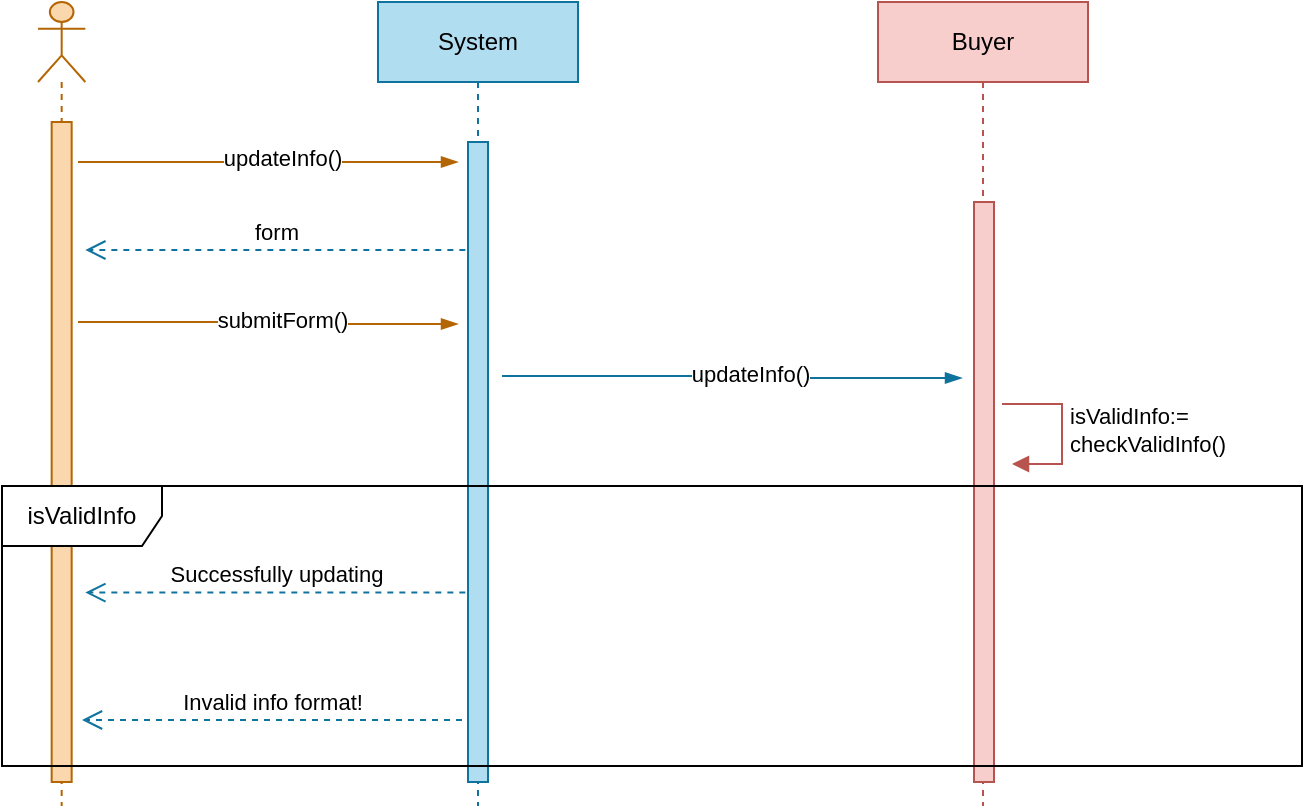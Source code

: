 <mxfile version="21.1.2" type="device">
  <diagram name="Page-1" id="2YBvvXClWsGukQMizWep">
    <mxGraphModel dx="1036" dy="606" grid="1" gridSize="10" guides="1" tooltips="1" connect="1" arrows="1" fold="1" page="1" pageScale="1" pageWidth="700" pageHeight="500" math="0" shadow="0">
      <root>
        <mxCell id="0" />
        <mxCell id="1" parent="0" />
        <mxCell id="Ak385ffSBU5j9h3RIEhT-10" value="" style="group" vertex="1" connectable="0" parent="1">
          <mxGeometry x="25" y="49" width="650" height="402" as="geometry" />
        </mxCell>
        <mxCell id="Dt7eZ9A1HmHeJQcLphXK-2" value="" style="shape=umlLifeline;perimeter=lifelinePerimeter;whiteSpace=wrap;html=1;container=1;dropTarget=0;collapsible=0;recursiveResize=0;outlineConnect=0;portConstraint=eastwest;newEdgeStyle={&quot;edgeStyle&quot;:&quot;elbowEdgeStyle&quot;,&quot;elbow&quot;:&quot;vertical&quot;,&quot;curved&quot;:0,&quot;rounded&quot;:0};participant=umlActor;fillColor=#fad7ac;strokeColor=#b46504;" parent="Ak385ffSBU5j9h3RIEhT-10" vertex="1">
          <mxGeometry x="18" width="23.67" height="402" as="geometry" />
        </mxCell>
        <mxCell id="Dt7eZ9A1HmHeJQcLphXK-3" value="" style="html=1;points=[];perimeter=orthogonalPerimeter;outlineConnect=0;targetShapes=umlLifeline;portConstraint=eastwest;newEdgeStyle={&quot;edgeStyle&quot;:&quot;elbowEdgeStyle&quot;,&quot;elbow&quot;:&quot;vertical&quot;,&quot;curved&quot;:0,&quot;rounded&quot;:0};fillColor=#fad7ac;strokeColor=#b46504;" parent="Dt7eZ9A1HmHeJQcLphXK-2" vertex="1">
          <mxGeometry x="6.83" y="60" width="10" height="330" as="geometry" />
        </mxCell>
        <mxCell id="Dt7eZ9A1HmHeJQcLphXK-4" value="System" style="shape=umlLifeline;perimeter=lifelinePerimeter;whiteSpace=wrap;html=1;container=1;dropTarget=0;collapsible=0;recursiveResize=0;outlineConnect=0;portConstraint=eastwest;newEdgeStyle={&quot;edgeStyle&quot;:&quot;elbowEdgeStyle&quot;,&quot;elbow&quot;:&quot;vertical&quot;,&quot;curved&quot;:0,&quot;rounded&quot;:0};fillColor=#b1ddf0;strokeColor=#10739e;" parent="Ak385ffSBU5j9h3RIEhT-10" vertex="1">
          <mxGeometry x="188" width="100" height="402" as="geometry" />
        </mxCell>
        <mxCell id="Dt7eZ9A1HmHeJQcLphXK-5" value="" style="html=1;points=[];perimeter=orthogonalPerimeter;outlineConnect=0;targetShapes=umlLifeline;portConstraint=eastwest;newEdgeStyle={&quot;edgeStyle&quot;:&quot;elbowEdgeStyle&quot;,&quot;elbow&quot;:&quot;vertical&quot;,&quot;curved&quot;:0,&quot;rounded&quot;:0};fillColor=#b1ddf0;strokeColor=#10739e;" parent="Dt7eZ9A1HmHeJQcLphXK-4" vertex="1">
          <mxGeometry x="45" y="70" width="10" height="320" as="geometry" />
        </mxCell>
        <mxCell id="Dt7eZ9A1HmHeJQcLphXK-6" value="Buyer" style="shape=umlLifeline;perimeter=lifelinePerimeter;whiteSpace=wrap;html=1;container=1;dropTarget=0;collapsible=0;recursiveResize=0;outlineConnect=0;portConstraint=eastwest;newEdgeStyle={&quot;edgeStyle&quot;:&quot;elbowEdgeStyle&quot;,&quot;elbow&quot;:&quot;vertical&quot;,&quot;curved&quot;:0,&quot;rounded&quot;:0};fillColor=#f8cecc;strokeColor=#b85450;" parent="Ak385ffSBU5j9h3RIEhT-10" vertex="1">
          <mxGeometry x="438" width="105" height="402" as="geometry" />
        </mxCell>
        <mxCell id="Dt7eZ9A1HmHeJQcLphXK-7" value="" style="html=1;points=[];perimeter=orthogonalPerimeter;outlineConnect=0;targetShapes=umlLifeline;portConstraint=eastwest;newEdgeStyle={&quot;edgeStyle&quot;:&quot;elbowEdgeStyle&quot;,&quot;elbow&quot;:&quot;vertical&quot;,&quot;curved&quot;:0,&quot;rounded&quot;:0};fillColor=#f8cecc;strokeColor=#b85450;" parent="Dt7eZ9A1HmHeJQcLphXK-6" vertex="1">
          <mxGeometry x="48" y="100" width="10" height="290" as="geometry" />
        </mxCell>
        <mxCell id="Dt7eZ9A1HmHeJQcLphXK-10" value="" style="edgeStyle=elbowEdgeStyle;fontSize=12;html=1;endArrow=blockThin;endFill=1;rounded=0;fillColor=#fad7ac;strokeColor=#b46504;" parent="Ak385ffSBU5j9h3RIEhT-10" edge="1">
          <mxGeometry width="160" relative="1" as="geometry">
            <mxPoint x="38" y="80" as="sourcePoint" />
            <mxPoint x="228" y="80" as="targetPoint" />
          </mxGeometry>
        </mxCell>
        <mxCell id="Dt7eZ9A1HmHeJQcLphXK-11" value="updateInfo()" style="edgeLabel;html=1;align=center;verticalAlign=middle;resizable=0;points=[];" parent="Dt7eZ9A1HmHeJQcLphXK-10" vertex="1" connectable="0">
          <mxGeometry x="0.076" y="2" relative="1" as="geometry">
            <mxPoint as="offset" />
          </mxGeometry>
        </mxCell>
        <mxCell id="Dt7eZ9A1HmHeJQcLphXK-13" value="" style="edgeStyle=elbowEdgeStyle;fontSize=12;html=1;endArrow=blockThin;endFill=1;rounded=0;fillColor=#fad7ac;strokeColor=#b46504;" parent="Ak385ffSBU5j9h3RIEhT-10" edge="1">
          <mxGeometry width="160" relative="1" as="geometry">
            <mxPoint x="38" y="160" as="sourcePoint" />
            <mxPoint x="228" y="161" as="targetPoint" />
          </mxGeometry>
        </mxCell>
        <mxCell id="Dt7eZ9A1HmHeJQcLphXK-14" value="submitForm()" style="edgeLabel;html=1;align=center;verticalAlign=middle;resizable=0;points=[];" parent="Dt7eZ9A1HmHeJQcLphXK-13" vertex="1" connectable="0">
          <mxGeometry x="0.076" y="2" relative="1" as="geometry">
            <mxPoint as="offset" />
          </mxGeometry>
        </mxCell>
        <mxCell id="Dt7eZ9A1HmHeJQcLphXK-24" value="form" style="html=1;verticalAlign=bottom;endArrow=open;dashed=1;endSize=8;edgeStyle=elbowEdgeStyle;elbow=vertical;curved=0;rounded=0;fillColor=#b1ddf0;strokeColor=#10739e;" parent="Ak385ffSBU5j9h3RIEhT-10" edge="1">
          <mxGeometry relative="1" as="geometry">
            <mxPoint x="231.67" y="124" as="sourcePoint" />
            <mxPoint x="41.67" y="124" as="targetPoint" />
            <Array as="points">
              <mxPoint x="191.67" y="124" />
            </Array>
          </mxGeometry>
        </mxCell>
        <mxCell id="Dt7eZ9A1HmHeJQcLphXK-25" value="" style="edgeStyle=elbowEdgeStyle;fontSize=12;html=1;endArrow=blockThin;endFill=1;rounded=0;fillColor=#b1ddf0;strokeColor=#10739e;" parent="Ak385ffSBU5j9h3RIEhT-10" edge="1">
          <mxGeometry width="160" relative="1" as="geometry">
            <mxPoint x="250" y="187" as="sourcePoint" />
            <mxPoint x="480" y="188" as="targetPoint" />
          </mxGeometry>
        </mxCell>
        <mxCell id="Dt7eZ9A1HmHeJQcLphXK-26" value="updateInfo()" style="edgeLabel;html=1;align=center;verticalAlign=middle;resizable=0;points=[];" parent="Dt7eZ9A1HmHeJQcLphXK-25" vertex="1" connectable="0">
          <mxGeometry x="0.076" y="2" relative="1" as="geometry">
            <mxPoint as="offset" />
          </mxGeometry>
        </mxCell>
        <mxCell id="Ak385ffSBU5j9h3RIEhT-5" value="isValidInfo:=&lt;br&gt;checkValidInfo()" style="html=1;align=left;spacingLeft=2;endArrow=block;rounded=0;edgeStyle=orthogonalEdgeStyle;curved=0;rounded=0;fillColor=#f8cecc;strokeColor=#b85450;" edge="1" parent="Ak385ffSBU5j9h3RIEhT-10">
          <mxGeometry relative="1" as="geometry">
            <mxPoint x="500" y="201" as="sourcePoint" />
            <Array as="points">
              <mxPoint x="530" y="231" />
            </Array>
            <mxPoint x="505" y="231" as="targetPoint" />
          </mxGeometry>
        </mxCell>
        <mxCell id="Ak385ffSBU5j9h3RIEhT-6" value="isValidInfo" style="shape=umlFrame;whiteSpace=wrap;html=1;pointerEvents=0;width=80;height=30;movable=1;resizable=1;rotatable=1;deletable=1;editable=1;locked=0;connectable=1;" vertex="1" parent="Ak385ffSBU5j9h3RIEhT-10">
          <mxGeometry y="242" width="650" height="140" as="geometry" />
        </mxCell>
        <mxCell id="Ak385ffSBU5j9h3RIEhT-7" value="Successfully updating" style="html=1;verticalAlign=bottom;endArrow=open;dashed=1;endSize=8;edgeStyle=elbowEdgeStyle;elbow=vertical;curved=0;rounded=0;fillColor=#b1ddf0;strokeColor=#10739e;" edge="1" parent="Ak385ffSBU5j9h3RIEhT-10">
          <mxGeometry relative="1" as="geometry">
            <mxPoint x="231.67" y="295.31" as="sourcePoint" />
            <mxPoint x="41.67" y="295.31" as="targetPoint" />
            <Array as="points">
              <mxPoint x="191.67" y="295.31" />
            </Array>
          </mxGeometry>
        </mxCell>
        <mxCell id="Ak385ffSBU5j9h3RIEhT-8" value="" style="line;strokeWidth=1;fillColor=none;align=left;verticalAlign=middle;spacingTop=-1;spacingLeft=3;spacingRight=3;rotatable=0;labelPosition=right;points=[];portConstraint=eastwest;strokeColor=inherit;dashed=1;" vertex="1" parent="Ak385ffSBU5j9h3RIEhT-10">
          <mxGeometry x="10" y="318" width="630" height="8" as="geometry" />
        </mxCell>
        <mxCell id="Ak385ffSBU5j9h3RIEhT-9" value="Invalid info format!" style="html=1;verticalAlign=bottom;endArrow=open;dashed=1;endSize=8;edgeStyle=elbowEdgeStyle;elbow=vertical;curved=0;rounded=0;fillColor=#b1ddf0;strokeColor=#10739e;" edge="1" parent="Ak385ffSBU5j9h3RIEhT-10">
          <mxGeometry relative="1" as="geometry">
            <mxPoint x="230" y="359" as="sourcePoint" />
            <mxPoint x="40" y="359" as="targetPoint" />
            <Array as="points">
              <mxPoint x="200" y="359" />
            </Array>
          </mxGeometry>
        </mxCell>
      </root>
    </mxGraphModel>
  </diagram>
</mxfile>
